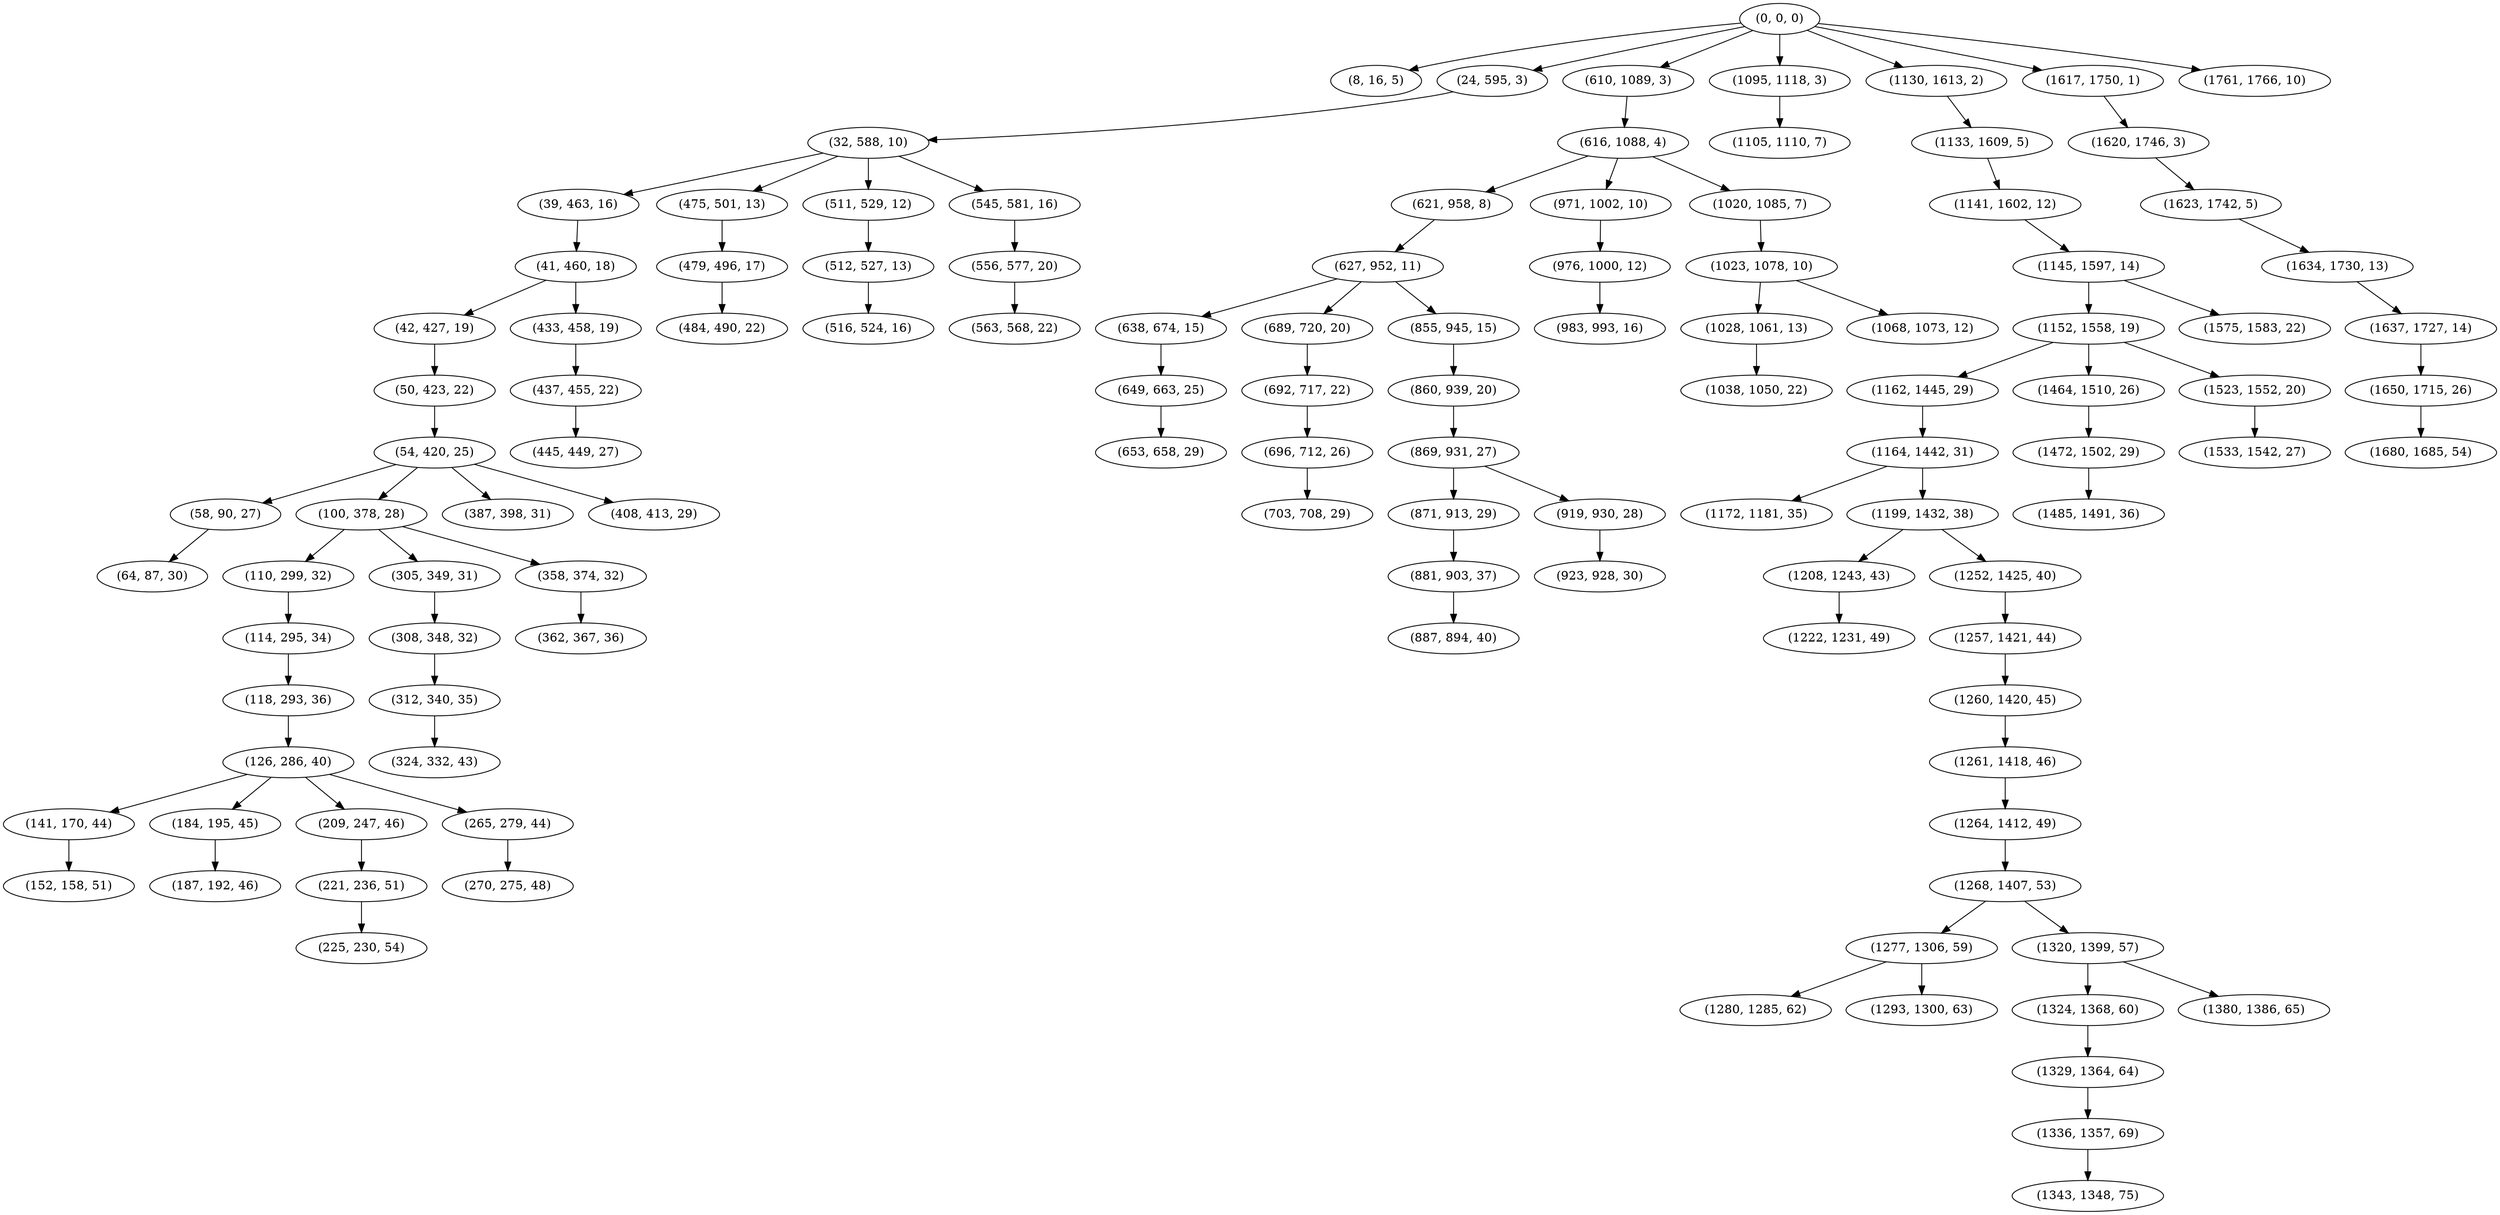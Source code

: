 digraph tree {
    "(0, 0, 0)";
    "(8, 16, 5)";
    "(24, 595, 3)";
    "(32, 588, 10)";
    "(39, 463, 16)";
    "(41, 460, 18)";
    "(42, 427, 19)";
    "(50, 423, 22)";
    "(54, 420, 25)";
    "(58, 90, 27)";
    "(64, 87, 30)";
    "(100, 378, 28)";
    "(110, 299, 32)";
    "(114, 295, 34)";
    "(118, 293, 36)";
    "(126, 286, 40)";
    "(141, 170, 44)";
    "(152, 158, 51)";
    "(184, 195, 45)";
    "(187, 192, 46)";
    "(209, 247, 46)";
    "(221, 236, 51)";
    "(225, 230, 54)";
    "(265, 279, 44)";
    "(270, 275, 48)";
    "(305, 349, 31)";
    "(308, 348, 32)";
    "(312, 340, 35)";
    "(324, 332, 43)";
    "(358, 374, 32)";
    "(362, 367, 36)";
    "(387, 398, 31)";
    "(408, 413, 29)";
    "(433, 458, 19)";
    "(437, 455, 22)";
    "(445, 449, 27)";
    "(475, 501, 13)";
    "(479, 496, 17)";
    "(484, 490, 22)";
    "(511, 529, 12)";
    "(512, 527, 13)";
    "(516, 524, 16)";
    "(545, 581, 16)";
    "(556, 577, 20)";
    "(563, 568, 22)";
    "(610, 1089, 3)";
    "(616, 1088, 4)";
    "(621, 958, 8)";
    "(627, 952, 11)";
    "(638, 674, 15)";
    "(649, 663, 25)";
    "(653, 658, 29)";
    "(689, 720, 20)";
    "(692, 717, 22)";
    "(696, 712, 26)";
    "(703, 708, 29)";
    "(855, 945, 15)";
    "(860, 939, 20)";
    "(869, 931, 27)";
    "(871, 913, 29)";
    "(881, 903, 37)";
    "(887, 894, 40)";
    "(919, 930, 28)";
    "(923, 928, 30)";
    "(971, 1002, 10)";
    "(976, 1000, 12)";
    "(983, 993, 16)";
    "(1020, 1085, 7)";
    "(1023, 1078, 10)";
    "(1028, 1061, 13)";
    "(1038, 1050, 22)";
    "(1068, 1073, 12)";
    "(1095, 1118, 3)";
    "(1105, 1110, 7)";
    "(1130, 1613, 2)";
    "(1133, 1609, 5)";
    "(1141, 1602, 12)";
    "(1145, 1597, 14)";
    "(1152, 1558, 19)";
    "(1162, 1445, 29)";
    "(1164, 1442, 31)";
    "(1172, 1181, 35)";
    "(1199, 1432, 38)";
    "(1208, 1243, 43)";
    "(1222, 1231, 49)";
    "(1252, 1425, 40)";
    "(1257, 1421, 44)";
    "(1260, 1420, 45)";
    "(1261, 1418, 46)";
    "(1264, 1412, 49)";
    "(1268, 1407, 53)";
    "(1277, 1306, 59)";
    "(1280, 1285, 62)";
    "(1293, 1300, 63)";
    "(1320, 1399, 57)";
    "(1324, 1368, 60)";
    "(1329, 1364, 64)";
    "(1336, 1357, 69)";
    "(1343, 1348, 75)";
    "(1380, 1386, 65)";
    "(1464, 1510, 26)";
    "(1472, 1502, 29)";
    "(1485, 1491, 36)";
    "(1523, 1552, 20)";
    "(1533, 1542, 27)";
    "(1575, 1583, 22)";
    "(1617, 1750, 1)";
    "(1620, 1746, 3)";
    "(1623, 1742, 5)";
    "(1634, 1730, 13)";
    "(1637, 1727, 14)";
    "(1650, 1715, 26)";
    "(1680, 1685, 54)";
    "(1761, 1766, 10)";
    "(0, 0, 0)" -> "(8, 16, 5)";
    "(0, 0, 0)" -> "(24, 595, 3)";
    "(0, 0, 0)" -> "(610, 1089, 3)";
    "(0, 0, 0)" -> "(1095, 1118, 3)";
    "(0, 0, 0)" -> "(1130, 1613, 2)";
    "(0, 0, 0)" -> "(1617, 1750, 1)";
    "(0, 0, 0)" -> "(1761, 1766, 10)";
    "(24, 595, 3)" -> "(32, 588, 10)";
    "(32, 588, 10)" -> "(39, 463, 16)";
    "(32, 588, 10)" -> "(475, 501, 13)";
    "(32, 588, 10)" -> "(511, 529, 12)";
    "(32, 588, 10)" -> "(545, 581, 16)";
    "(39, 463, 16)" -> "(41, 460, 18)";
    "(41, 460, 18)" -> "(42, 427, 19)";
    "(41, 460, 18)" -> "(433, 458, 19)";
    "(42, 427, 19)" -> "(50, 423, 22)";
    "(50, 423, 22)" -> "(54, 420, 25)";
    "(54, 420, 25)" -> "(58, 90, 27)";
    "(54, 420, 25)" -> "(100, 378, 28)";
    "(54, 420, 25)" -> "(387, 398, 31)";
    "(54, 420, 25)" -> "(408, 413, 29)";
    "(58, 90, 27)" -> "(64, 87, 30)";
    "(100, 378, 28)" -> "(110, 299, 32)";
    "(100, 378, 28)" -> "(305, 349, 31)";
    "(100, 378, 28)" -> "(358, 374, 32)";
    "(110, 299, 32)" -> "(114, 295, 34)";
    "(114, 295, 34)" -> "(118, 293, 36)";
    "(118, 293, 36)" -> "(126, 286, 40)";
    "(126, 286, 40)" -> "(141, 170, 44)";
    "(126, 286, 40)" -> "(184, 195, 45)";
    "(126, 286, 40)" -> "(209, 247, 46)";
    "(126, 286, 40)" -> "(265, 279, 44)";
    "(141, 170, 44)" -> "(152, 158, 51)";
    "(184, 195, 45)" -> "(187, 192, 46)";
    "(209, 247, 46)" -> "(221, 236, 51)";
    "(221, 236, 51)" -> "(225, 230, 54)";
    "(265, 279, 44)" -> "(270, 275, 48)";
    "(305, 349, 31)" -> "(308, 348, 32)";
    "(308, 348, 32)" -> "(312, 340, 35)";
    "(312, 340, 35)" -> "(324, 332, 43)";
    "(358, 374, 32)" -> "(362, 367, 36)";
    "(433, 458, 19)" -> "(437, 455, 22)";
    "(437, 455, 22)" -> "(445, 449, 27)";
    "(475, 501, 13)" -> "(479, 496, 17)";
    "(479, 496, 17)" -> "(484, 490, 22)";
    "(511, 529, 12)" -> "(512, 527, 13)";
    "(512, 527, 13)" -> "(516, 524, 16)";
    "(545, 581, 16)" -> "(556, 577, 20)";
    "(556, 577, 20)" -> "(563, 568, 22)";
    "(610, 1089, 3)" -> "(616, 1088, 4)";
    "(616, 1088, 4)" -> "(621, 958, 8)";
    "(616, 1088, 4)" -> "(971, 1002, 10)";
    "(616, 1088, 4)" -> "(1020, 1085, 7)";
    "(621, 958, 8)" -> "(627, 952, 11)";
    "(627, 952, 11)" -> "(638, 674, 15)";
    "(627, 952, 11)" -> "(689, 720, 20)";
    "(627, 952, 11)" -> "(855, 945, 15)";
    "(638, 674, 15)" -> "(649, 663, 25)";
    "(649, 663, 25)" -> "(653, 658, 29)";
    "(689, 720, 20)" -> "(692, 717, 22)";
    "(692, 717, 22)" -> "(696, 712, 26)";
    "(696, 712, 26)" -> "(703, 708, 29)";
    "(855, 945, 15)" -> "(860, 939, 20)";
    "(860, 939, 20)" -> "(869, 931, 27)";
    "(869, 931, 27)" -> "(871, 913, 29)";
    "(869, 931, 27)" -> "(919, 930, 28)";
    "(871, 913, 29)" -> "(881, 903, 37)";
    "(881, 903, 37)" -> "(887, 894, 40)";
    "(919, 930, 28)" -> "(923, 928, 30)";
    "(971, 1002, 10)" -> "(976, 1000, 12)";
    "(976, 1000, 12)" -> "(983, 993, 16)";
    "(1020, 1085, 7)" -> "(1023, 1078, 10)";
    "(1023, 1078, 10)" -> "(1028, 1061, 13)";
    "(1023, 1078, 10)" -> "(1068, 1073, 12)";
    "(1028, 1061, 13)" -> "(1038, 1050, 22)";
    "(1095, 1118, 3)" -> "(1105, 1110, 7)";
    "(1130, 1613, 2)" -> "(1133, 1609, 5)";
    "(1133, 1609, 5)" -> "(1141, 1602, 12)";
    "(1141, 1602, 12)" -> "(1145, 1597, 14)";
    "(1145, 1597, 14)" -> "(1152, 1558, 19)";
    "(1145, 1597, 14)" -> "(1575, 1583, 22)";
    "(1152, 1558, 19)" -> "(1162, 1445, 29)";
    "(1152, 1558, 19)" -> "(1464, 1510, 26)";
    "(1152, 1558, 19)" -> "(1523, 1552, 20)";
    "(1162, 1445, 29)" -> "(1164, 1442, 31)";
    "(1164, 1442, 31)" -> "(1172, 1181, 35)";
    "(1164, 1442, 31)" -> "(1199, 1432, 38)";
    "(1199, 1432, 38)" -> "(1208, 1243, 43)";
    "(1199, 1432, 38)" -> "(1252, 1425, 40)";
    "(1208, 1243, 43)" -> "(1222, 1231, 49)";
    "(1252, 1425, 40)" -> "(1257, 1421, 44)";
    "(1257, 1421, 44)" -> "(1260, 1420, 45)";
    "(1260, 1420, 45)" -> "(1261, 1418, 46)";
    "(1261, 1418, 46)" -> "(1264, 1412, 49)";
    "(1264, 1412, 49)" -> "(1268, 1407, 53)";
    "(1268, 1407, 53)" -> "(1277, 1306, 59)";
    "(1268, 1407, 53)" -> "(1320, 1399, 57)";
    "(1277, 1306, 59)" -> "(1280, 1285, 62)";
    "(1277, 1306, 59)" -> "(1293, 1300, 63)";
    "(1320, 1399, 57)" -> "(1324, 1368, 60)";
    "(1320, 1399, 57)" -> "(1380, 1386, 65)";
    "(1324, 1368, 60)" -> "(1329, 1364, 64)";
    "(1329, 1364, 64)" -> "(1336, 1357, 69)";
    "(1336, 1357, 69)" -> "(1343, 1348, 75)";
    "(1464, 1510, 26)" -> "(1472, 1502, 29)";
    "(1472, 1502, 29)" -> "(1485, 1491, 36)";
    "(1523, 1552, 20)" -> "(1533, 1542, 27)";
    "(1617, 1750, 1)" -> "(1620, 1746, 3)";
    "(1620, 1746, 3)" -> "(1623, 1742, 5)";
    "(1623, 1742, 5)" -> "(1634, 1730, 13)";
    "(1634, 1730, 13)" -> "(1637, 1727, 14)";
    "(1637, 1727, 14)" -> "(1650, 1715, 26)";
    "(1650, 1715, 26)" -> "(1680, 1685, 54)";
}

